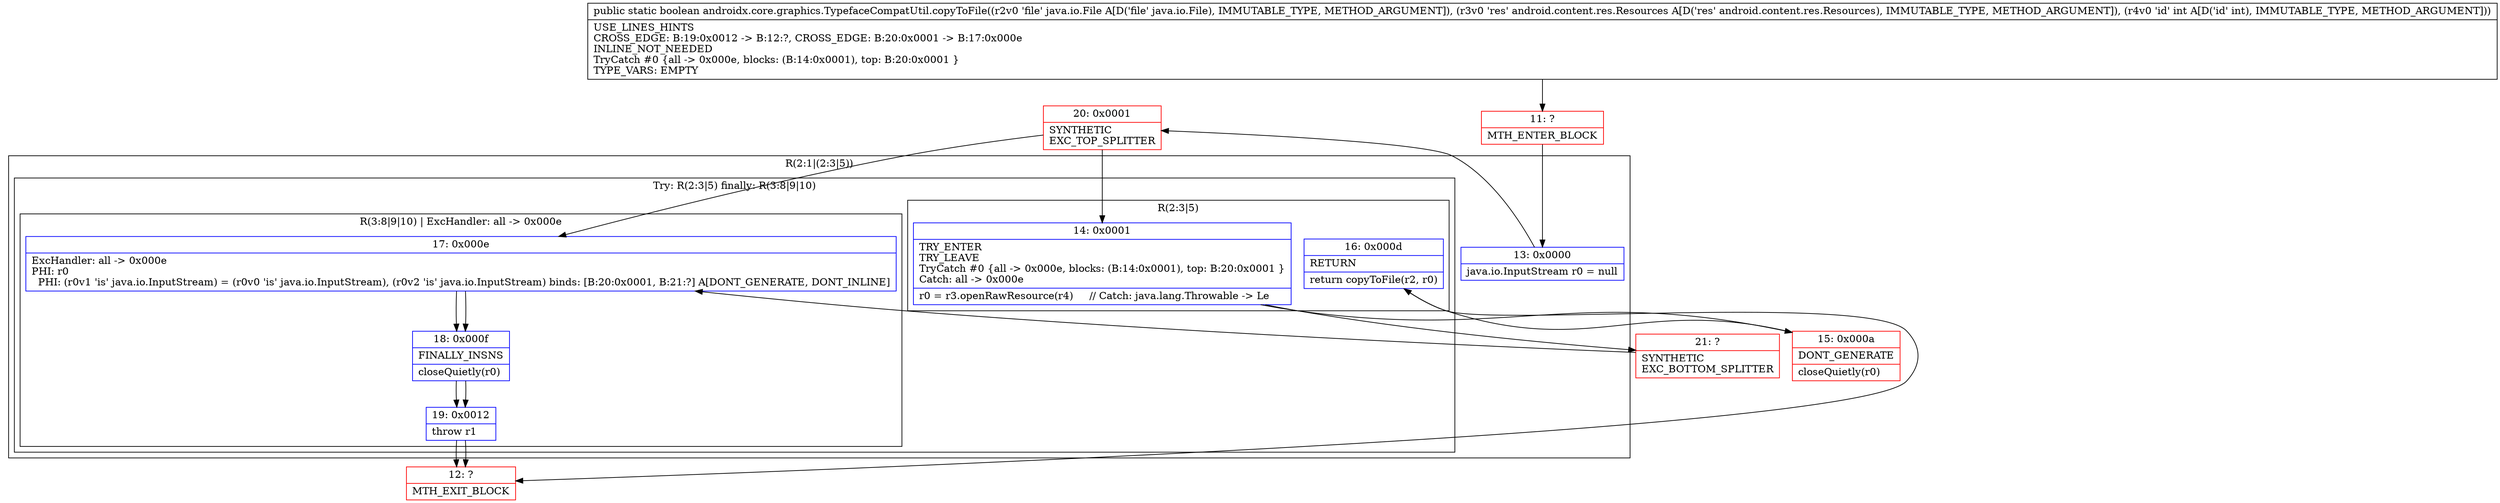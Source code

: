 digraph "CFG forandroidx.core.graphics.TypefaceCompatUtil.copyToFile(Ljava\/io\/File;Landroid\/content\/res\/Resources;I)Z" {
subgraph cluster_Region_2010620327 {
label = "R(2:1|(2:3|5))";
node [shape=record,color=blue];
Node_13 [shape=record,label="{13\:\ 0x0000|java.io.InputStream r0 = null\l}"];
subgraph cluster_TryCatchRegion_195102191 {
label = "Try: R(2:3|5) finally: R(3:8|9|10)";
node [shape=record,color=blue];
subgraph cluster_Region_721368999 {
label = "R(2:3|5)";
node [shape=record,color=blue];
Node_14 [shape=record,label="{14\:\ 0x0001|TRY_ENTER\lTRY_LEAVE\lTryCatch #0 \{all \-\> 0x000e, blocks: (B:14:0x0001), top: B:20:0x0001 \}\lCatch: all \-\> 0x000e\l|r0 = r3.openRawResource(r4)     \/\/ Catch: java.lang.Throwable \-\> Le\l}"];
Node_16 [shape=record,label="{16\:\ 0x000d|RETURN\l|return copyToFile(r2, r0)\l}"];
}
subgraph cluster_Region_1229999802 {
label = "R(3:8|9|10) | ExcHandler: all \-\> 0x000e\l";
node [shape=record,color=blue];
Node_17 [shape=record,label="{17\:\ 0x000e|ExcHandler: all \-\> 0x000e\lPHI: r0 \l  PHI: (r0v1 'is' java.io.InputStream) = (r0v0 'is' java.io.InputStream), (r0v2 'is' java.io.InputStream) binds: [B:20:0x0001, B:21:?] A[DONT_GENERATE, DONT_INLINE]\l}"];
Node_18 [shape=record,label="{18\:\ 0x000f|FINALLY_INSNS\l|closeQuietly(r0)\l}"];
Node_19 [shape=record,label="{19\:\ 0x0012|throw r1\l}"];
}
}
}
subgraph cluster_Region_1229999802 {
label = "R(3:8|9|10) | ExcHandler: all \-\> 0x000e\l";
node [shape=record,color=blue];
Node_17 [shape=record,label="{17\:\ 0x000e|ExcHandler: all \-\> 0x000e\lPHI: r0 \l  PHI: (r0v1 'is' java.io.InputStream) = (r0v0 'is' java.io.InputStream), (r0v2 'is' java.io.InputStream) binds: [B:20:0x0001, B:21:?] A[DONT_GENERATE, DONT_INLINE]\l}"];
Node_18 [shape=record,label="{18\:\ 0x000f|FINALLY_INSNS\l|closeQuietly(r0)\l}"];
Node_19 [shape=record,label="{19\:\ 0x0012|throw r1\l}"];
}
Node_11 [shape=record,color=red,label="{11\:\ ?|MTH_ENTER_BLOCK\l}"];
Node_20 [shape=record,color=red,label="{20\:\ 0x0001|SYNTHETIC\lEXC_TOP_SPLITTER\l}"];
Node_15 [shape=record,color=red,label="{15\:\ 0x000a|DONT_GENERATE\l|closeQuietly(r0)\l}"];
Node_12 [shape=record,color=red,label="{12\:\ ?|MTH_EXIT_BLOCK\l}"];
Node_21 [shape=record,color=red,label="{21\:\ ?|SYNTHETIC\lEXC_BOTTOM_SPLITTER\l}"];
MethodNode[shape=record,label="{public static boolean androidx.core.graphics.TypefaceCompatUtil.copyToFile((r2v0 'file' java.io.File A[D('file' java.io.File), IMMUTABLE_TYPE, METHOD_ARGUMENT]), (r3v0 'res' android.content.res.Resources A[D('res' android.content.res.Resources), IMMUTABLE_TYPE, METHOD_ARGUMENT]), (r4v0 'id' int A[D('id' int), IMMUTABLE_TYPE, METHOD_ARGUMENT]))  | USE_LINES_HINTS\lCROSS_EDGE: B:19:0x0012 \-\> B:12:?, CROSS_EDGE: B:20:0x0001 \-\> B:17:0x000e\lINLINE_NOT_NEEDED\lTryCatch #0 \{all \-\> 0x000e, blocks: (B:14:0x0001), top: B:20:0x0001 \}\lTYPE_VARS: EMPTY\l}"];
MethodNode -> Node_11;Node_13 -> Node_20;
Node_14 -> Node_15;
Node_14 -> Node_21;
Node_16 -> Node_12;
Node_17 -> Node_18;
Node_18 -> Node_19;
Node_19 -> Node_12;
Node_17 -> Node_18;
Node_18 -> Node_19;
Node_19 -> Node_12;
Node_11 -> Node_13;
Node_20 -> Node_14;
Node_20 -> Node_17;
Node_15 -> Node_16;
Node_21 -> Node_17;
}

